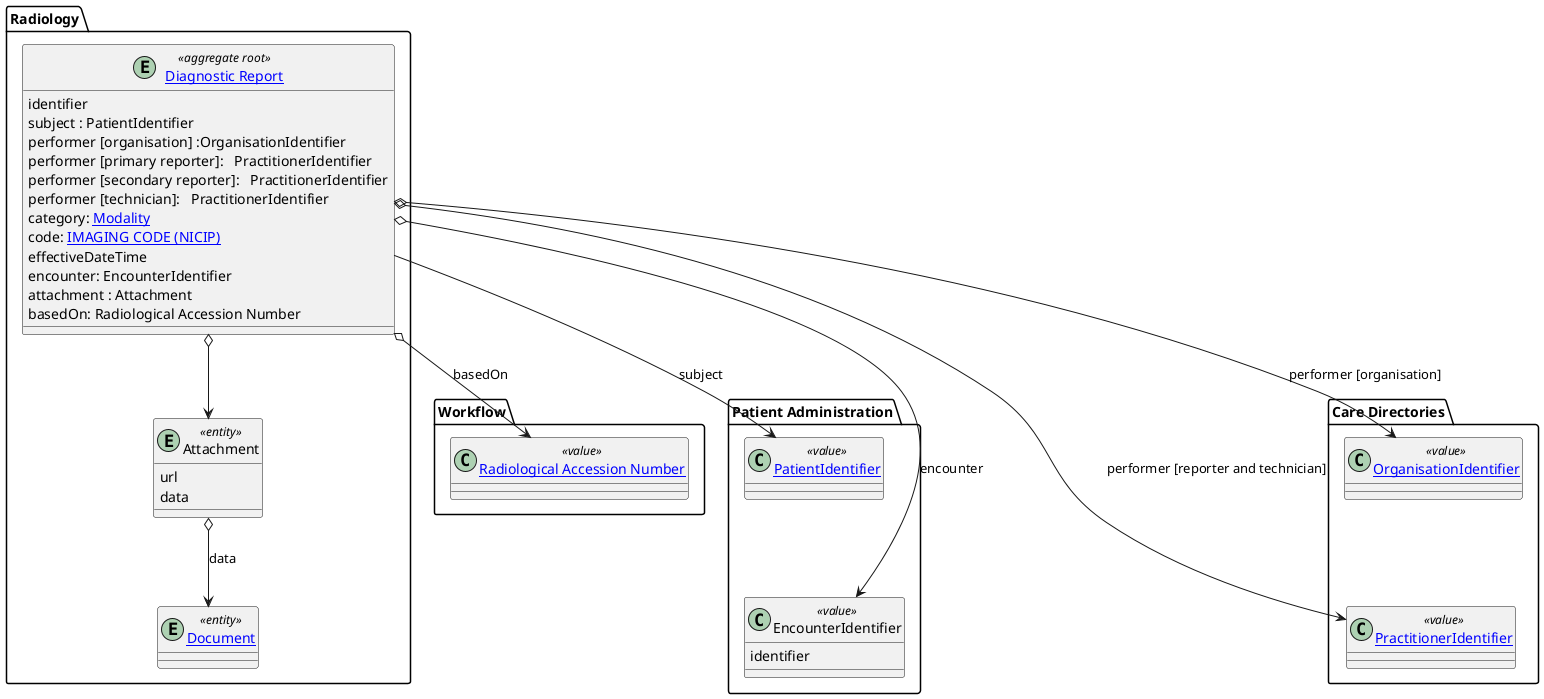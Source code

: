 @startuml

skinparam svgDimensionStyle false

package healthdocuments as "Radiology" {

  entity "[[StructureDefinition-DiagnosticReport.html Diagnostic Report]]" as diagnosticReport  <<aggregate root>>  {
    identifier
    subject : PatientIdentifier
    performer [organisation] :OrganisationIdentifier
    performer [primary reporter]:   PractitionerIdentifier
    performer [secondary reporter]:   PractitionerIdentifier
    performer [technician]:   PractitionerIdentifier
    category: [[https://dicom.nema.org/medical/dicom/current/output/chtml/part16/sect_CID_29.html Modality]]
    code: [[https://www.datadictionary.nhs.uk/data_elements/imaging_code__nicip_.html IMAGING CODE (NICIP)]]
    effectiveDateTime
    encounter: EncounterIdentifier
    attachment : Attachment
    basedOn: Radiological Accession Number
  }

  entity "Attachment" as attachment <<entity>> {
    url
    data
    }

  entity "[[StructureDefinition-Document.html Document]]" as Document <<entity>> {
  }



}


package Workflow {
  class "[[StructureDefinition-accession-number.html Radiological Accession Number]]" as RadiologicalAccessionNumber <<value>> {
  }
}

package PatientAdministration as "Patient Administration" {


  class "[[StructureDefinition-patient-identifier.html PatientIdentifier]]" as PatientIdentifier <<value>> {
  }



  class EncounterIdentifier <<value>> {
    identifier
  }

  PatientIdentifier -d[hidden]- EncounterIdentifier
}


package directories as "Care Directories" {

class "[[StructureDefinition-organisation-identifier.html OrganisationIdentifier]]" as OrganisationIdentifier <<value>> {
}

class "[[StructureDefinition-practitioner-identifier.html PractitionerIdentifier]]" as PractitionerIdentifier <<value>>  {
}

  OrganisationIdentifier -d[hidden]- PractitionerIdentifier

}


  diagnosticReport o--> attachment

  attachment o--> Document : data


  diagnosticReport -d-> PatientIdentifier : subject
  diagnosticReport o--> EncounterIdentifier: encounter
  diagnosticReport o-d-> OrganisationIdentifier : performer [organisation]
  diagnosticReport o--> PractitionerIdentifier: performer [reporter and technician]
  diagnosticReport o--> RadiologicalAccessionNumber: basedOn


@enduml
